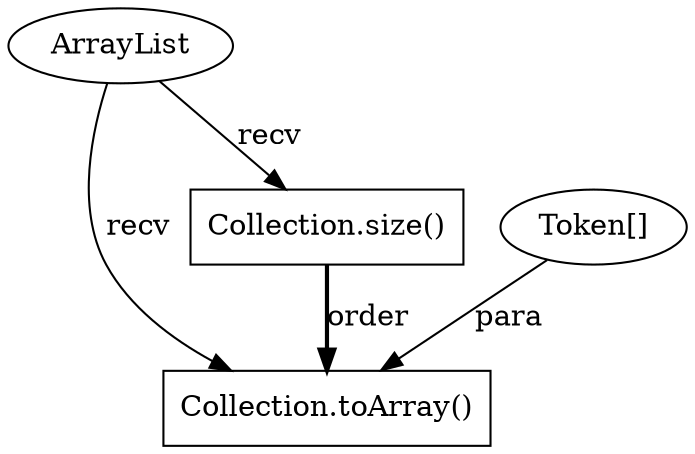 digraph "AUG" {

  1 [ label="Collection.toArray()" shape="box" ];
  2 [ label="ArrayList" shape="ellipse" ];
  3 [ label="Collection.size()" shape="box" ];
  4 [ label="Token[]" shape="ellipse" ];
  3 -> 1 [ label="order" style="bold" ];
  4 -> 1 [ label="para" style="solid" ];
  2 -> 1 [ label="recv" style="solid" ];
  2 -> 3 [ label="recv" style="solid" ];
}
